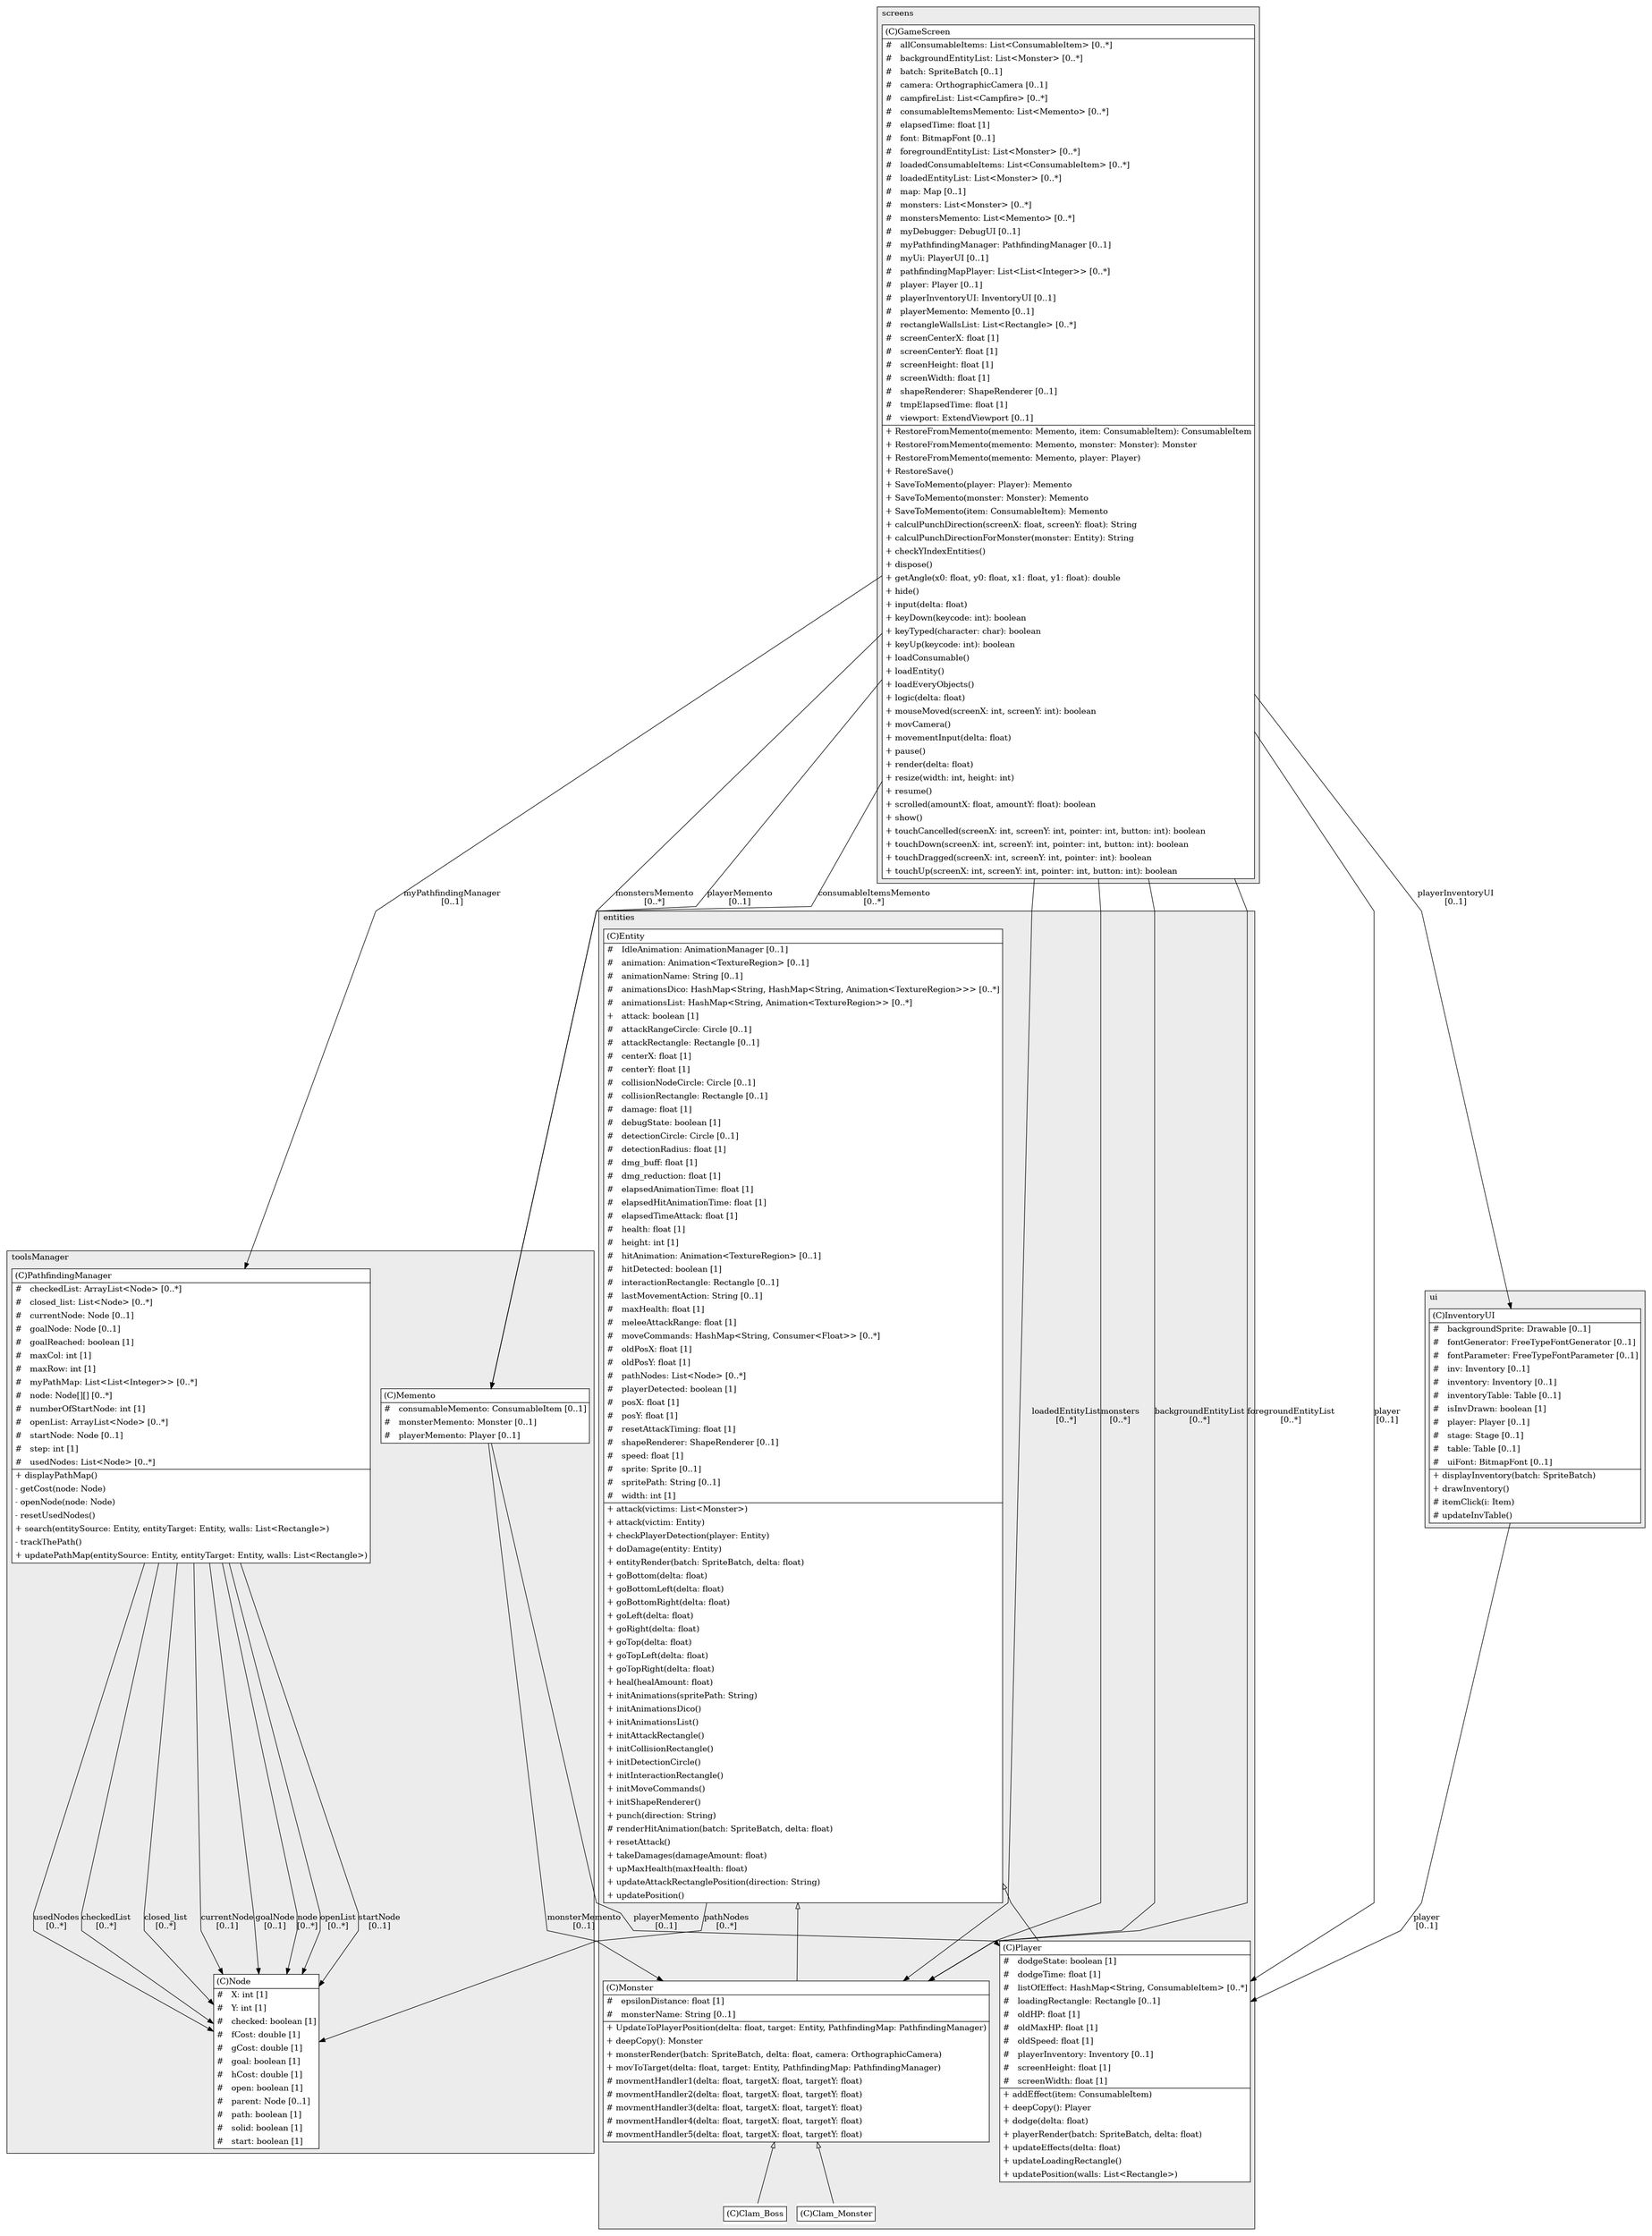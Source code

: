 @startuml

/' diagram meta data start
config=StructureConfiguration;
{
  "projectClassification": {
    "searchMode": "OpenProject", // OpenProject, AllProjects
    "includedProjects": "",
    "pathEndKeywords": "*.impl",
    "isClientPath": "",
    "isClientName": "",
    "isTestPath": "",
    "isTestName": "",
    "isMappingPath": "",
    "isMappingName": "",
    "isDataAccessPath": "",
    "isDataAccessName": "",
    "isDataStructurePath": "",
    "isDataStructureName": "",
    "isInterfaceStructuresPath": "",
    "isInterfaceStructuresName": "",
    "isEntryPointPath": "",
    "isEntryPointName": "",
    "treatFinalFieldsAsMandatory": false
  },
  "graphRestriction": {
    "classPackageExcludeFilter": "",
    "classPackageIncludeFilter": "",
    "classNameExcludeFilter": "",
    "classNameIncludeFilter": "",
    "methodNameExcludeFilter": "",
    "methodNameIncludeFilter": "",
    "removeByInheritance": "", // inheritance/annotation based filtering is done in a second step
    "removeByAnnotation": "",
    "removeByClassPackage": "", // cleanup the graph after inheritance/annotation based filtering is done
    "removeByClassName": "",
    "cutMappings": false,
    "cutEnum": true,
    "cutTests": true,
    "cutClient": true,
    "cutDataAccess": false,
    "cutInterfaceStructures": false,
    "cutDataStructures": false,
    "cutGetterAndSetter": true,
    "cutConstructors": true
  },
  "graphTraversal": {
    "forwardDepth": 6,
    "backwardDepth": 6,
    "classPackageExcludeFilter": "",
    "classPackageIncludeFilter": "",
    "classNameExcludeFilter": "",
    "classNameIncludeFilter": "",
    "methodNameExcludeFilter": "",
    "methodNameIncludeFilter": "",
    "hideMappings": false,
    "hideDataStructures": false,
    "hidePrivateMethods": true,
    "hideInterfaceCalls": true, // indirection: implementation -> interface (is hidden) -> implementation
    "onlyShowApplicationEntryPoints": false, // root node is included
    "useMethodCallsForStructureDiagram": "ForwardOnly" // ForwardOnly, BothDirections, No
  },
  "details": {
    "aggregation": "GroupByClass", // ByClass, GroupByClass, None
    "showClassGenericTypes": true,
    "showMethods": true,
    "showMethodParameterNames": true,
    "showMethodParameterTypes": true,
    "showMethodReturnType": true,
    "showPackageLevels": 2,
    "showDetailedClassStructure": true
  },
  "rootClass": "gamePackages.toolsManager.Node",
  "extensionCallbackMethod": "" // qualified.class.name#methodName - signature: public static String method(String)
}
diagram meta data end '/



digraph g {
    rankdir="TB"
    splines=polyline
    

'nodes 
subgraph cluster_1014488750 { 
   	label=toolsManager
	labeljust=l
	fillcolor="#ececec"
	style=filled
   
   Memento1758040095[
	label=<<TABLE BORDER="1" CELLBORDER="0" CELLPADDING="4" CELLSPACING="0">
<TR><TD ALIGN="LEFT" >(C)Memento</TD></TR>
<HR/>
<TR><TD ALIGN="LEFT" >#   consumableMemento: ConsumableItem [0..1]</TD></TR>
<TR><TD ALIGN="LEFT" >#   monsterMemento: Monster [0..1]</TD></TR>
<TR><TD ALIGN="LEFT" >#   playerMemento: Player [0..1]</TD></TR>
</TABLE>>
	style=filled
	margin=0
	shape=plaintext
	fillcolor="#FFFFFF"
];

Node1758040095[
	label=<<TABLE BORDER="1" CELLBORDER="0" CELLPADDING="4" CELLSPACING="0">
<TR><TD ALIGN="LEFT" >(C)Node</TD></TR>
<HR/>
<TR><TD ALIGN="LEFT" >#   X: int [1]</TD></TR>
<TR><TD ALIGN="LEFT" >#   Y: int [1]</TD></TR>
<TR><TD ALIGN="LEFT" >#   checked: boolean [1]</TD></TR>
<TR><TD ALIGN="LEFT" >#   fCost: double [1]</TD></TR>
<TR><TD ALIGN="LEFT" >#   gCost: double [1]</TD></TR>
<TR><TD ALIGN="LEFT" >#   goal: boolean [1]</TD></TR>
<TR><TD ALIGN="LEFT" >#   hCost: double [1]</TD></TR>
<TR><TD ALIGN="LEFT" >#   open: boolean [1]</TD></TR>
<TR><TD ALIGN="LEFT" >#   parent: Node [0..1]</TD></TR>
<TR><TD ALIGN="LEFT" >#   path: boolean [1]</TD></TR>
<TR><TD ALIGN="LEFT" >#   solid: boolean [1]</TD></TR>
<TR><TD ALIGN="LEFT" >#   start: boolean [1]</TD></TR>
</TABLE>>
	style=filled
	margin=0
	shape=plaintext
	fillcolor="#FFFFFF"
];

PathfindingManager1758040095[
	label=<<TABLE BORDER="1" CELLBORDER="0" CELLPADDING="4" CELLSPACING="0">
<TR><TD ALIGN="LEFT" >(C)PathfindingManager</TD></TR>
<HR/>
<TR><TD ALIGN="LEFT" >#   checkedList: ArrayList&lt;Node&gt; [0..*]</TD></TR>
<TR><TD ALIGN="LEFT" >#   closed_list: List&lt;Node&gt; [0..*]</TD></TR>
<TR><TD ALIGN="LEFT" >#   currentNode: Node [0..1]</TD></TR>
<TR><TD ALIGN="LEFT" >#   goalNode: Node [0..1]</TD></TR>
<TR><TD ALIGN="LEFT" >#   goalReached: boolean [1]</TD></TR>
<TR><TD ALIGN="LEFT" >#   maxCol: int [1]</TD></TR>
<TR><TD ALIGN="LEFT" >#   maxRow: int [1]</TD></TR>
<TR><TD ALIGN="LEFT" >#   myPathMap: List&lt;List&lt;Integer&gt;&gt; [0..*]</TD></TR>
<TR><TD ALIGN="LEFT" >#   node: Node[][] [0..*]</TD></TR>
<TR><TD ALIGN="LEFT" >#   numberOfStartNode: int [1]</TD></TR>
<TR><TD ALIGN="LEFT" >#   openList: ArrayList&lt;Node&gt; [0..*]</TD></TR>
<TR><TD ALIGN="LEFT" >#   startNode: Node [0..1]</TD></TR>
<TR><TD ALIGN="LEFT" >#   step: int [1]</TD></TR>
<TR><TD ALIGN="LEFT" >#   usedNodes: List&lt;Node&gt; [0..*]</TD></TR>
<HR/>
<TR><TD ALIGN="LEFT" >+ displayPathMap()</TD></TR>
<TR><TD ALIGN="LEFT" >- getCost(node: Node)</TD></TR>
<TR><TD ALIGN="LEFT" >- openNode(node: Node)</TD></TR>
<TR><TD ALIGN="LEFT" >- resetUsedNodes()</TD></TR>
<TR><TD ALIGN="LEFT" >+ search(entitySource: Entity, entityTarget: Entity, walls: List&lt;Rectangle&gt;)</TD></TR>
<TR><TD ALIGN="LEFT" >- trackThePath()</TD></TR>
<TR><TD ALIGN="LEFT" >+ updatePathMap(entitySource: Entity, entityTarget: Entity, walls: List&lt;Rectangle&gt;)</TD></TR>
</TABLE>>
	style=filled
	margin=0
	shape=plaintext
	fillcolor="#FFFFFF"
];
} 

subgraph cluster_1926385031 { 
   	label=screens
	labeljust=l
	fillcolor="#ececec"
	style=filled
   
   GameScreen593682840[
	label=<<TABLE BORDER="1" CELLBORDER="0" CELLPADDING="4" CELLSPACING="0">
<TR><TD ALIGN="LEFT" >(C)GameScreen</TD></TR>
<HR/>
<TR><TD ALIGN="LEFT" >#   allConsumableItems: List&lt;ConsumableItem&gt; [0..*]</TD></TR>
<TR><TD ALIGN="LEFT" >#   backgroundEntityList: List&lt;Monster&gt; [0..*]</TD></TR>
<TR><TD ALIGN="LEFT" >#   batch: SpriteBatch [0..1]</TD></TR>
<TR><TD ALIGN="LEFT" >#   camera: OrthographicCamera [0..1]</TD></TR>
<TR><TD ALIGN="LEFT" >#   campfireList: List&lt;Campfire&gt; [0..*]</TD></TR>
<TR><TD ALIGN="LEFT" >#   consumableItemsMemento: List&lt;Memento&gt; [0..*]</TD></TR>
<TR><TD ALIGN="LEFT" >#   elapsedTime: float [1]</TD></TR>
<TR><TD ALIGN="LEFT" >#   font: BitmapFont [0..1]</TD></TR>
<TR><TD ALIGN="LEFT" >#   foregroundEntityList: List&lt;Monster&gt; [0..*]</TD></TR>
<TR><TD ALIGN="LEFT" >#   loadedConsumableItems: List&lt;ConsumableItem&gt; [0..*]</TD></TR>
<TR><TD ALIGN="LEFT" >#   loadedEntityList: List&lt;Monster&gt; [0..*]</TD></TR>
<TR><TD ALIGN="LEFT" >#   map: Map [0..1]</TD></TR>
<TR><TD ALIGN="LEFT" >#   monsters: List&lt;Monster&gt; [0..*]</TD></TR>
<TR><TD ALIGN="LEFT" >#   monstersMemento: List&lt;Memento&gt; [0..*]</TD></TR>
<TR><TD ALIGN="LEFT" >#   myDebugger: DebugUI [0..1]</TD></TR>
<TR><TD ALIGN="LEFT" >#   myPathfindingManager: PathfindingManager [0..1]</TD></TR>
<TR><TD ALIGN="LEFT" >#   myUi: PlayerUI [0..1]</TD></TR>
<TR><TD ALIGN="LEFT" >#   pathfindingMapPlayer: List&lt;List&lt;Integer&gt;&gt; [0..*]</TD></TR>
<TR><TD ALIGN="LEFT" >#   player: Player [0..1]</TD></TR>
<TR><TD ALIGN="LEFT" >#   playerInventoryUI: InventoryUI [0..1]</TD></TR>
<TR><TD ALIGN="LEFT" >#   playerMemento: Memento [0..1]</TD></TR>
<TR><TD ALIGN="LEFT" >#   rectangleWallsList: List&lt;Rectangle&gt; [0..*]</TD></TR>
<TR><TD ALIGN="LEFT" >#   screenCenterX: float [1]</TD></TR>
<TR><TD ALIGN="LEFT" >#   screenCenterY: float [1]</TD></TR>
<TR><TD ALIGN="LEFT" >#   screenHeight: float [1]</TD></TR>
<TR><TD ALIGN="LEFT" >#   screenWidth: float [1]</TD></TR>
<TR><TD ALIGN="LEFT" >#   shapeRenderer: ShapeRenderer [0..1]</TD></TR>
<TR><TD ALIGN="LEFT" >#   tmpElapsedTime: float [1]</TD></TR>
<TR><TD ALIGN="LEFT" >#   viewport: ExtendViewport [0..1]</TD></TR>
<HR/>
<TR><TD ALIGN="LEFT" >+ RestoreFromMemento(memento: Memento, item: ConsumableItem): ConsumableItem</TD></TR>
<TR><TD ALIGN="LEFT" >+ RestoreFromMemento(memento: Memento, monster: Monster): Monster</TD></TR>
<TR><TD ALIGN="LEFT" >+ RestoreFromMemento(memento: Memento, player: Player)</TD></TR>
<TR><TD ALIGN="LEFT" >+ RestoreSave()</TD></TR>
<TR><TD ALIGN="LEFT" >+ SaveToMemento(player: Player): Memento</TD></TR>
<TR><TD ALIGN="LEFT" >+ SaveToMemento(monster: Monster): Memento</TD></TR>
<TR><TD ALIGN="LEFT" >+ SaveToMemento(item: ConsumableItem): Memento</TD></TR>
<TR><TD ALIGN="LEFT" >+ calculPunchDirection(screenX: float, screenY: float): String</TD></TR>
<TR><TD ALIGN="LEFT" >+ calculPunchDirectionForMonster(monster: Entity): String</TD></TR>
<TR><TD ALIGN="LEFT" >+ checkYIndexEntities()</TD></TR>
<TR><TD ALIGN="LEFT" >+ dispose()</TD></TR>
<TR><TD ALIGN="LEFT" >+ getAngle(x0: float, y0: float, x1: float, y1: float): double</TD></TR>
<TR><TD ALIGN="LEFT" >+ hide()</TD></TR>
<TR><TD ALIGN="LEFT" >+ input(delta: float)</TD></TR>
<TR><TD ALIGN="LEFT" >+ keyDown(keycode: int): boolean</TD></TR>
<TR><TD ALIGN="LEFT" >+ keyTyped(character: char): boolean</TD></TR>
<TR><TD ALIGN="LEFT" >+ keyUp(keycode: int): boolean</TD></TR>
<TR><TD ALIGN="LEFT" >+ loadConsumable()</TD></TR>
<TR><TD ALIGN="LEFT" >+ loadEntity()</TD></TR>
<TR><TD ALIGN="LEFT" >+ loadEveryObjects()</TD></TR>
<TR><TD ALIGN="LEFT" >+ logic(delta: float)</TD></TR>
<TR><TD ALIGN="LEFT" >+ mouseMoved(screenX: int, screenY: int): boolean</TD></TR>
<TR><TD ALIGN="LEFT" >+ movCamera()</TD></TR>
<TR><TD ALIGN="LEFT" >+ movementInput(delta: float)</TD></TR>
<TR><TD ALIGN="LEFT" >+ pause()</TD></TR>
<TR><TD ALIGN="LEFT" >+ render(delta: float)</TD></TR>
<TR><TD ALIGN="LEFT" >+ resize(width: int, height: int)</TD></TR>
<TR><TD ALIGN="LEFT" >+ resume()</TD></TR>
<TR><TD ALIGN="LEFT" >+ scrolled(amountX: float, amountY: float): boolean</TD></TR>
<TR><TD ALIGN="LEFT" >+ show()</TD></TR>
<TR><TD ALIGN="LEFT" >+ touchCancelled(screenX: int, screenY: int, pointer: int, button: int): boolean</TD></TR>
<TR><TD ALIGN="LEFT" >+ touchDown(screenX: int, screenY: int, pointer: int, button: int): boolean</TD></TR>
<TR><TD ALIGN="LEFT" >+ touchDragged(screenX: int, screenY: int, pointer: int): boolean</TD></TR>
<TR><TD ALIGN="LEFT" >+ touchUp(screenX: int, screenY: int, pointer: int, button: int): boolean</TD></TR>
</TABLE>>
	style=filled
	margin=0
	shape=plaintext
	fillcolor="#FFFFFF"
];
} 

subgraph cluster_2102114367 { 
   	label=entities
	labeljust=l
	fillcolor="#ececec"
	style=filled
   
   Clam_Boss466209328[
	label=<<TABLE BORDER="1" CELLBORDER="0" CELLPADDING="4" CELLSPACING="0">
<TR><TD ALIGN="LEFT" >(C)Clam_Boss</TD></TR>
</TABLE>>
	style=filled
	margin=0
	shape=plaintext
	fillcolor="#FFFFFF"
];

Clam_Monster466209328[
	label=<<TABLE BORDER="1" CELLBORDER="0" CELLPADDING="4" CELLSPACING="0">
<TR><TD ALIGN="LEFT" >(C)Clam_Monster</TD></TR>
</TABLE>>
	style=filled
	margin=0
	shape=plaintext
	fillcolor="#FFFFFF"
];

Entity466209328[
	label=<<TABLE BORDER="1" CELLBORDER="0" CELLPADDING="4" CELLSPACING="0">
<TR><TD ALIGN="LEFT" >(C)Entity</TD></TR>
<HR/>
<TR><TD ALIGN="LEFT" >#   IdleAnimation: AnimationManager [0..1]</TD></TR>
<TR><TD ALIGN="LEFT" >#   animation: Animation&lt;TextureRegion&gt; [0..1]</TD></TR>
<TR><TD ALIGN="LEFT" >#   animationName: String [0..1]</TD></TR>
<TR><TD ALIGN="LEFT" >#   animationsDico: HashMap&lt;String, HashMap&lt;String, Animation&lt;TextureRegion&gt;&gt;&gt; [0..*]</TD></TR>
<TR><TD ALIGN="LEFT" >#   animationsList: HashMap&lt;String, Animation&lt;TextureRegion&gt;&gt; [0..*]</TD></TR>
<TR><TD ALIGN="LEFT" >+   attack: boolean [1]</TD></TR>
<TR><TD ALIGN="LEFT" >#   attackRangeCircle: Circle [0..1]</TD></TR>
<TR><TD ALIGN="LEFT" >#   attackRectangle: Rectangle [0..1]</TD></TR>
<TR><TD ALIGN="LEFT" >#   centerX: float [1]</TD></TR>
<TR><TD ALIGN="LEFT" >#   centerY: float [1]</TD></TR>
<TR><TD ALIGN="LEFT" >#   collisionNodeCircle: Circle [0..1]</TD></TR>
<TR><TD ALIGN="LEFT" >#   collisionRectangle: Rectangle [0..1]</TD></TR>
<TR><TD ALIGN="LEFT" >#   damage: float [1]</TD></TR>
<TR><TD ALIGN="LEFT" >#   debugState: boolean [1]</TD></TR>
<TR><TD ALIGN="LEFT" >#   detectionCircle: Circle [0..1]</TD></TR>
<TR><TD ALIGN="LEFT" >#   detectionRadius: float [1]</TD></TR>
<TR><TD ALIGN="LEFT" >#   dmg_buff: float [1]</TD></TR>
<TR><TD ALIGN="LEFT" >#   dmg_reduction: float [1]</TD></TR>
<TR><TD ALIGN="LEFT" >#   elapsedAnimationTime: float [1]</TD></TR>
<TR><TD ALIGN="LEFT" >#   elapsedHitAnimationTime: float [1]</TD></TR>
<TR><TD ALIGN="LEFT" >#   elapsedTimeAttack: float [1]</TD></TR>
<TR><TD ALIGN="LEFT" >#   health: float [1]</TD></TR>
<TR><TD ALIGN="LEFT" >#   height: int [1]</TD></TR>
<TR><TD ALIGN="LEFT" >#   hitAnimation: Animation&lt;TextureRegion&gt; [0..1]</TD></TR>
<TR><TD ALIGN="LEFT" >#   hitDetected: boolean [1]</TD></TR>
<TR><TD ALIGN="LEFT" >#   interactionRectangle: Rectangle [0..1]</TD></TR>
<TR><TD ALIGN="LEFT" >#   lastMovementAction: String [0..1]</TD></TR>
<TR><TD ALIGN="LEFT" >#   maxHealth: float [1]</TD></TR>
<TR><TD ALIGN="LEFT" >#   meleeAttackRange: float [1]</TD></TR>
<TR><TD ALIGN="LEFT" >#   moveCommands: HashMap&lt;String, Consumer&lt;Float&gt;&gt; [0..*]</TD></TR>
<TR><TD ALIGN="LEFT" >#   oldPosX: float [1]</TD></TR>
<TR><TD ALIGN="LEFT" >#   oldPosY: float [1]</TD></TR>
<TR><TD ALIGN="LEFT" >#   pathNodes: List&lt;Node&gt; [0..*]</TD></TR>
<TR><TD ALIGN="LEFT" >#   playerDetected: boolean [1]</TD></TR>
<TR><TD ALIGN="LEFT" >#   posX: float [1]</TD></TR>
<TR><TD ALIGN="LEFT" >#   posY: float [1]</TD></TR>
<TR><TD ALIGN="LEFT" >#   resetAttackTiming: float [1]</TD></TR>
<TR><TD ALIGN="LEFT" >#   shapeRenderer: ShapeRenderer [0..1]</TD></TR>
<TR><TD ALIGN="LEFT" >#   speed: float [1]</TD></TR>
<TR><TD ALIGN="LEFT" >#   sprite: Sprite [0..1]</TD></TR>
<TR><TD ALIGN="LEFT" >#   spritePath: String [0..1]</TD></TR>
<TR><TD ALIGN="LEFT" >#   width: int [1]</TD></TR>
<HR/>
<TR><TD ALIGN="LEFT" >+ attack(victims: List&lt;Monster&gt;)</TD></TR>
<TR><TD ALIGN="LEFT" >+ attack(victim: Entity)</TD></TR>
<TR><TD ALIGN="LEFT" >+ checkPlayerDetection(player: Entity)</TD></TR>
<TR><TD ALIGN="LEFT" >+ doDamage(entity: Entity)</TD></TR>
<TR><TD ALIGN="LEFT" >+ entityRender(batch: SpriteBatch, delta: float)</TD></TR>
<TR><TD ALIGN="LEFT" >+ goBottom(delta: float)</TD></TR>
<TR><TD ALIGN="LEFT" >+ goBottomLeft(delta: float)</TD></TR>
<TR><TD ALIGN="LEFT" >+ goBottomRight(delta: float)</TD></TR>
<TR><TD ALIGN="LEFT" >+ goLeft(delta: float)</TD></TR>
<TR><TD ALIGN="LEFT" >+ goRight(delta: float)</TD></TR>
<TR><TD ALIGN="LEFT" >+ goTop(delta: float)</TD></TR>
<TR><TD ALIGN="LEFT" >+ goTopLeft(delta: float)</TD></TR>
<TR><TD ALIGN="LEFT" >+ goTopRight(delta: float)</TD></TR>
<TR><TD ALIGN="LEFT" >+ heal(healAmount: float)</TD></TR>
<TR><TD ALIGN="LEFT" >+ initAnimations(spritePath: String)</TD></TR>
<TR><TD ALIGN="LEFT" >+ initAnimationsDico()</TD></TR>
<TR><TD ALIGN="LEFT" >+ initAnimationsList()</TD></TR>
<TR><TD ALIGN="LEFT" >+ initAttackRectangle()</TD></TR>
<TR><TD ALIGN="LEFT" >+ initCollisionRectangle()</TD></TR>
<TR><TD ALIGN="LEFT" >+ initDetectionCircle()</TD></TR>
<TR><TD ALIGN="LEFT" >+ initInteractionRectangle()</TD></TR>
<TR><TD ALIGN="LEFT" >+ initMoveCommands()</TD></TR>
<TR><TD ALIGN="LEFT" >+ initShapeRenderer()</TD></TR>
<TR><TD ALIGN="LEFT" >+ punch(direction: String)</TD></TR>
<TR><TD ALIGN="LEFT" ># renderHitAnimation(batch: SpriteBatch, delta: float)</TD></TR>
<TR><TD ALIGN="LEFT" >+ resetAttack()</TD></TR>
<TR><TD ALIGN="LEFT" >+ takeDamages(damageAmount: float)</TD></TR>
<TR><TD ALIGN="LEFT" >+ upMaxHealth(maxHealth: float)</TD></TR>
<TR><TD ALIGN="LEFT" >+ updateAttackRectanglePosition(direction: String)</TD></TR>
<TR><TD ALIGN="LEFT" >+ updatePosition()</TD></TR>
</TABLE>>
	style=filled
	margin=0
	shape=plaintext
	fillcolor="#FFFFFF"
];

Monster466209328[
	label=<<TABLE BORDER="1" CELLBORDER="0" CELLPADDING="4" CELLSPACING="0">
<TR><TD ALIGN="LEFT" >(C)Monster</TD></TR>
<HR/>
<TR><TD ALIGN="LEFT" >#   epsilonDistance: float [1]</TD></TR>
<TR><TD ALIGN="LEFT" >#   monsterName: String [0..1]</TD></TR>
<HR/>
<TR><TD ALIGN="LEFT" >+ UpdateToPlayerPosition(delta: float, target: Entity, PathfindingMap: PathfindingManager)</TD></TR>
<TR><TD ALIGN="LEFT" >+ deepCopy(): Monster</TD></TR>
<TR><TD ALIGN="LEFT" >+ monsterRender(batch: SpriteBatch, delta: float, camera: OrthographicCamera)</TD></TR>
<TR><TD ALIGN="LEFT" >+ movToTarget(delta: float, target: Entity, PathfindingMap: PathfindingManager)</TD></TR>
<TR><TD ALIGN="LEFT" ># movmentHandler1(delta: float, targetX: float, targetY: float)</TD></TR>
<TR><TD ALIGN="LEFT" ># movmentHandler2(delta: float, targetX: float, targetY: float)</TD></TR>
<TR><TD ALIGN="LEFT" ># movmentHandler3(delta: float, targetX: float, targetY: float)</TD></TR>
<TR><TD ALIGN="LEFT" ># movmentHandler4(delta: float, targetX: float, targetY: float)</TD></TR>
<TR><TD ALIGN="LEFT" ># movmentHandler5(delta: float, targetX: float, targetY: float)</TD></TR>
</TABLE>>
	style=filled
	margin=0
	shape=plaintext
	fillcolor="#FFFFFF"
];

Player466209328[
	label=<<TABLE BORDER="1" CELLBORDER="0" CELLPADDING="4" CELLSPACING="0">
<TR><TD ALIGN="LEFT" >(C)Player</TD></TR>
<HR/>
<TR><TD ALIGN="LEFT" >#   dodgeState: boolean [1]</TD></TR>
<TR><TD ALIGN="LEFT" >#   dodgeTime: float [1]</TD></TR>
<TR><TD ALIGN="LEFT" >#   listOfEffect: HashMap&lt;String, ConsumableItem&gt; [0..*]</TD></TR>
<TR><TD ALIGN="LEFT" >#   loadingRectangle: Rectangle [0..1]</TD></TR>
<TR><TD ALIGN="LEFT" >#   oldHP: float [1]</TD></TR>
<TR><TD ALIGN="LEFT" >#   oldMaxHP: float [1]</TD></TR>
<TR><TD ALIGN="LEFT" >#   oldSpeed: float [1]</TD></TR>
<TR><TD ALIGN="LEFT" >#   playerInventory: Inventory [0..1]</TD></TR>
<TR><TD ALIGN="LEFT" >#   screenHeight: float [1]</TD></TR>
<TR><TD ALIGN="LEFT" >#   screenWidth: float [1]</TD></TR>
<HR/>
<TR><TD ALIGN="LEFT" >+ addEffect(item: ConsumableItem)</TD></TR>
<TR><TD ALIGN="LEFT" >+ deepCopy(): Player</TD></TR>
<TR><TD ALIGN="LEFT" >+ dodge(delta: float)</TD></TR>
<TR><TD ALIGN="LEFT" >+ playerRender(batch: SpriteBatch, delta: float)</TD></TR>
<TR><TD ALIGN="LEFT" >+ updateEffects(delta: float)</TD></TR>
<TR><TD ALIGN="LEFT" >+ updateLoadingRectangle()</TD></TR>
<TR><TD ALIGN="LEFT" >+ updatePosition(walls: List&lt;Rectangle&gt;)</TD></TR>
</TABLE>>
	style=filled
	margin=0
	shape=plaintext
	fillcolor="#FFFFFF"
];
} 

subgraph cluster_3732 { 
   	label=ui
	labeljust=l
	fillcolor="#ececec"
	style=filled
   
   InventoryUI321555485[
	label=<<TABLE BORDER="1" CELLBORDER="0" CELLPADDING="4" CELLSPACING="0">
<TR><TD ALIGN="LEFT" >(C)InventoryUI</TD></TR>
<HR/>
<TR><TD ALIGN="LEFT" >#   backgroundSprite: Drawable [0..1]</TD></TR>
<TR><TD ALIGN="LEFT" >#   fontGenerator: FreeTypeFontGenerator [0..1]</TD></TR>
<TR><TD ALIGN="LEFT" >#   fontParameter: FreeTypeFontParameter [0..1]</TD></TR>
<TR><TD ALIGN="LEFT" >#   inv: Inventory [0..1]</TD></TR>
<TR><TD ALIGN="LEFT" >#   inventory: Inventory [0..1]</TD></TR>
<TR><TD ALIGN="LEFT" >#   inventoryTable: Table [0..1]</TD></TR>
<TR><TD ALIGN="LEFT" >#   isInvDrawn: boolean [1]</TD></TR>
<TR><TD ALIGN="LEFT" >#   player: Player [0..1]</TD></TR>
<TR><TD ALIGN="LEFT" >#   stage: Stage [0..1]</TD></TR>
<TR><TD ALIGN="LEFT" >#   table: Table [0..1]</TD></TR>
<TR><TD ALIGN="LEFT" >#   uiFont: BitmapFont [0..1]</TD></TR>
<HR/>
<TR><TD ALIGN="LEFT" >+ displayInventory(batch: SpriteBatch)</TD></TR>
<TR><TD ALIGN="LEFT" >+ drawInventory()</TD></TR>
<TR><TD ALIGN="LEFT" ># itemClick(i: Item)</TD></TR>
<TR><TD ALIGN="LEFT" ># updateInvTable()</TD></TR>
</TABLE>>
	style=filled
	margin=0
	shape=plaintext
	fillcolor="#FFFFFF"
];
} 

'edges    
Entity466209328 -> Monster466209328[arrowhead=none, arrowtail=empty, dir=both];
Entity466209328 -> Node1758040095[label="pathNodes
[0..*]"];
Entity466209328 -> Player466209328[arrowhead=none, arrowtail=empty, dir=both];
GameScreen593682840 -> InventoryUI321555485[label="playerInventoryUI
[0..1]"];
GameScreen593682840 -> Memento1758040095[label="consumableItemsMemento
[0..*]"];
GameScreen593682840 -> Memento1758040095[label="monstersMemento
[0..*]"];
GameScreen593682840 -> Memento1758040095[label="playerMemento
[0..1]"];
GameScreen593682840 -> Monster466209328[label="backgroundEntityList
[0..*]"];
GameScreen593682840 -> Monster466209328[label="foregroundEntityList
[0..*]"];
GameScreen593682840 -> Monster466209328[label="loadedEntityList
[0..*]"];
GameScreen593682840 -> Monster466209328[label="monsters
[0..*]"];
GameScreen593682840 -> PathfindingManager1758040095[label="myPathfindingManager
[0..1]"];
GameScreen593682840 -> Player466209328[label="player
[0..1]"];
InventoryUI321555485 -> Player466209328[label="player
[0..1]"];
Memento1758040095 -> Monster466209328[label="monsterMemento
[0..1]"];
Memento1758040095 -> Player466209328[label="playerMemento
[0..1]"];
Monster466209328 -> Clam_Boss466209328[arrowhead=none, arrowtail=empty, dir=both];
Monster466209328 -> Clam_Monster466209328[arrowhead=none, arrowtail=empty, dir=both];
PathfindingManager1758040095 -> Node1758040095[label="checkedList
[0..*]"];
PathfindingManager1758040095 -> Node1758040095[label="closed_list
[0..*]"];
PathfindingManager1758040095 -> Node1758040095[label="currentNode
[0..1]"];
PathfindingManager1758040095 -> Node1758040095[label="goalNode
[0..1]"];
PathfindingManager1758040095 -> Node1758040095[label="node
[0..*]"];
PathfindingManager1758040095 -> Node1758040095[label="openList
[0..*]"];
PathfindingManager1758040095 -> Node1758040095[label="startNode
[0..1]"];
PathfindingManager1758040095 -> Node1758040095[label="usedNodes
[0..*]"];
    
}
@enduml